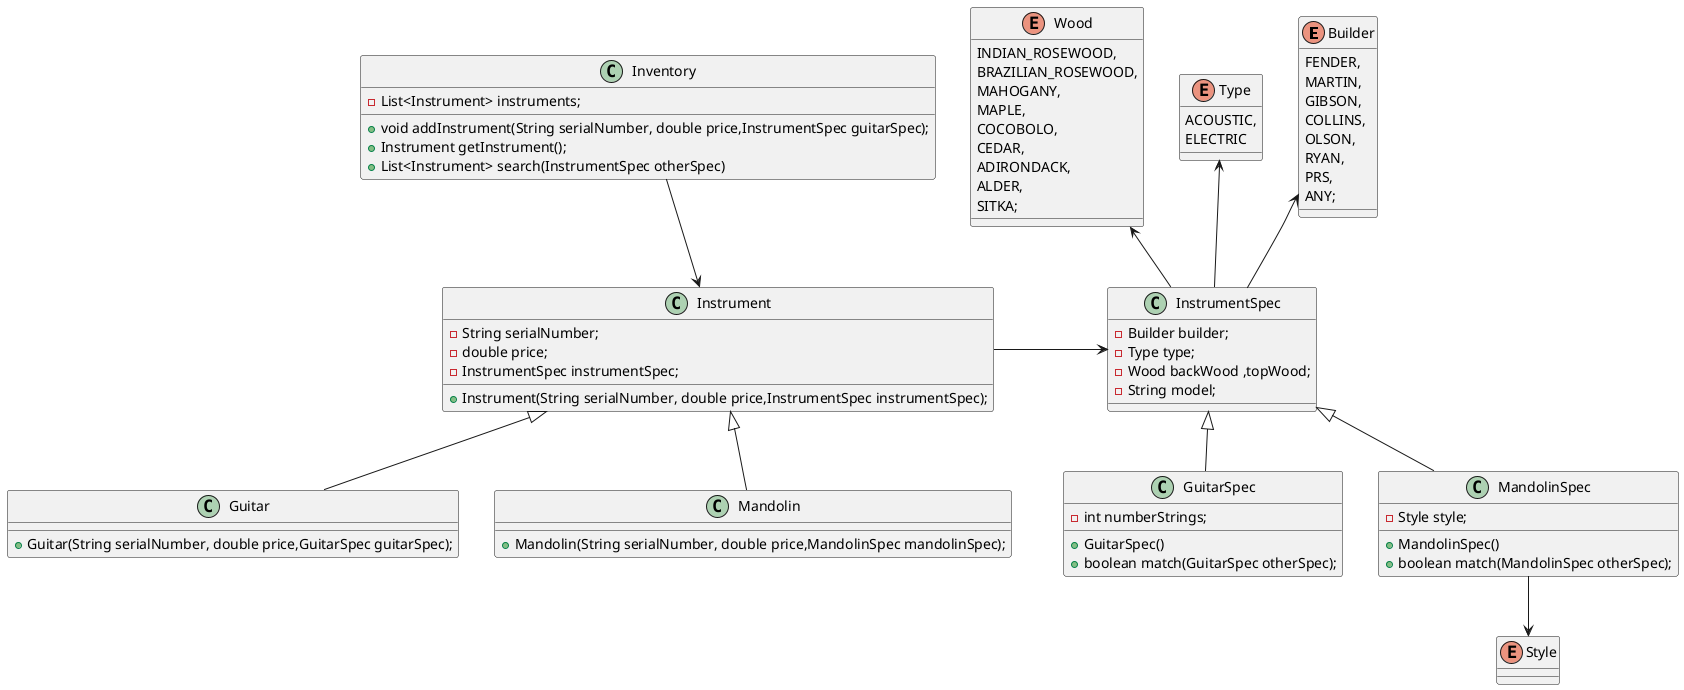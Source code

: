 @startuml

Enum Builder{
    FENDER,
    MARTIN,
    GIBSON,
    COLLINS,
    OLSON,
    RYAN,
    PRS,
    ANY;
}

Enum Type{
    ACOUSTIC,
    ELECTRIC
}

Enum Wood{
    INDIAN_ROSEWOOD,
    BRAZILIAN_ROSEWOOD,
    MAHOGANY,
    MAPLE,
    COCOBOLO,
    CEDAR,
    ADIRONDACK,
    ALDER,
    SITKA;
}

Enum Style{
}

Class InstrumentSpec{
    - Builder builder;
    - Type type;
    - Wood backWood ,topWood;
    - String model;
}
InstrumentSpec -up-> Builder
InstrumentSpec -up-> Type
InstrumentSpec -up-> Wood
Class GuitarSpec{
    - int numberStrings;
    + GuitarSpec()
    + boolean match(GuitarSpec otherSpec);
}

Class MandolinSpec{
    - Style style;
    + MandolinSpec()
    + boolean match(MandolinSpec otherSpec);
}
MandolinSpec -down-> Style

InstrumentSpec <|-- GuitarSpec
InstrumentSpec <|-- MandolinSpec

Class Instrument{
    - String serialNumber;
    - double price;
    - InstrumentSpec instrumentSpec;
    + Instrument(String serialNumber, double price,InstrumentSpec instrumentSpec);
}



Class Guitar{
    + Guitar(String serialNumber, double price,GuitarSpec guitarSpec);
}

Class Mandolin{
    + Mandolin(String serialNumber, double price,MandolinSpec mandolinSpec);
}

Instrument <|-- Guitar
Instrument <|-- Mandolin

Instrument -> InstrumentSpec

Class Inventory{
    - List<Instrument> instruments;
    + void addInstrument(String serialNumber, double price,InstrumentSpec guitarSpec);
    + Instrument getInstrument();
    + List<Instrument> search(InstrumentSpec otherSpec)
}

Inventory -down-> Instrument

@enduml